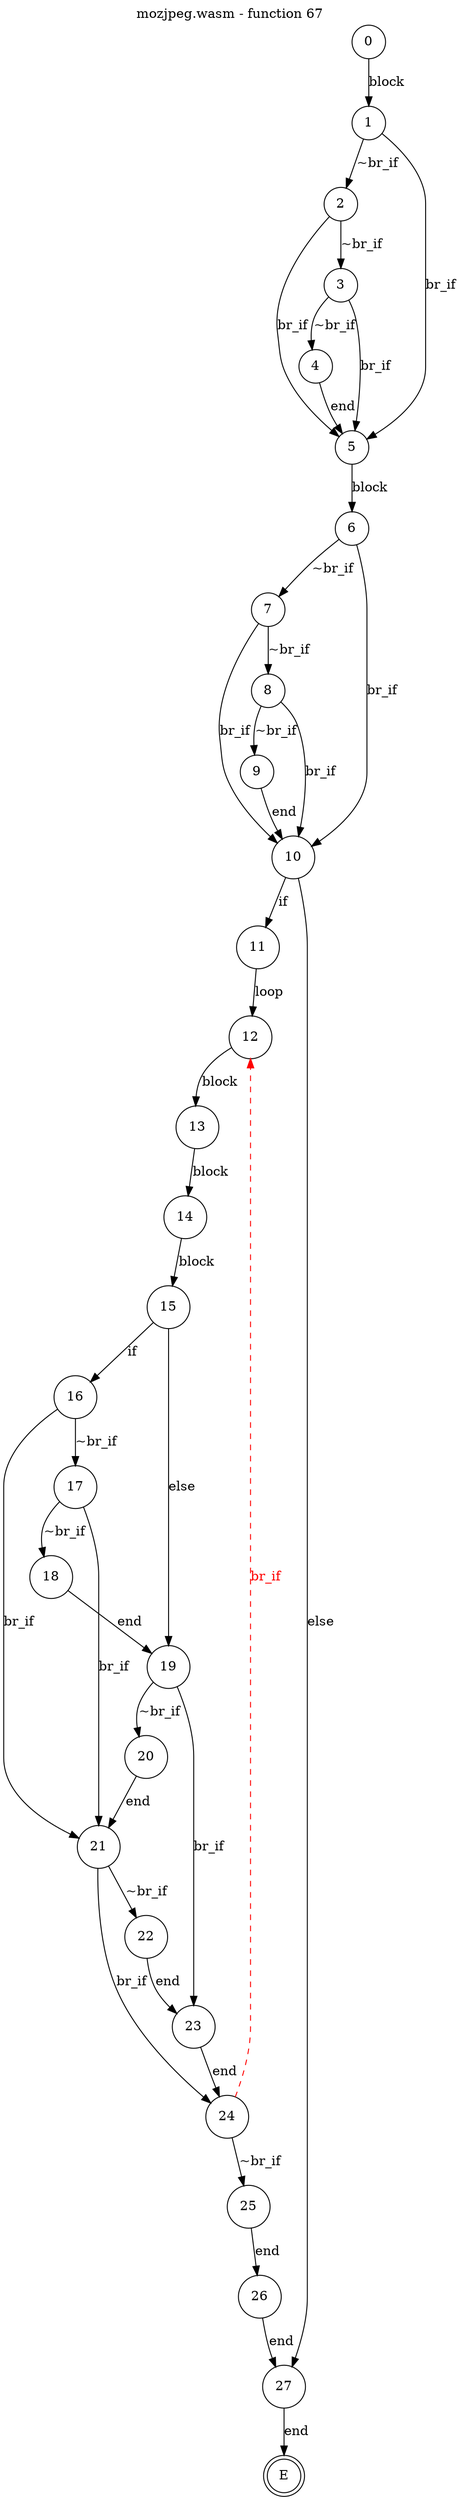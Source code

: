 digraph finite_state_machine {
    label = "mozjpeg.wasm - function 67"
    labelloc =  t
    labelfontsize = 16
    labelfontcolor = black
    labelfontname = "Helvetica"
    node [shape = doublecircle]; E ;
node [shape=circle, fontcolor=black, style="", label="0"]0
node [shape=circle, fontcolor=black, style="", label="1"]1
node [shape=circle, fontcolor=black, style="", label="2"]2
node [shape=circle, fontcolor=black, style="", label="3"]3
node [shape=circle, fontcolor=black, style="", label="4"]4
node [shape=circle, fontcolor=black, style="", label="5"]5
node [shape=circle, fontcolor=black, style="", label="6"]6
node [shape=circle, fontcolor=black, style="", label="7"]7
node [shape=circle, fontcolor=black, style="", label="8"]8
node [shape=circle, fontcolor=black, style="", label="9"]9
node [shape=circle, fontcolor=black, style="", label="10"]10
node [shape=circle, fontcolor=black, style="", label="11"]11
node [shape=circle, fontcolor=black, style="", label="12"]12
node [shape=circle, fontcolor=black, style="", label="13"]13
node [shape=circle, fontcolor=black, style="", label="14"]14
node [shape=circle, fontcolor=black, style="", label="15"]15
node [shape=circle, fontcolor=black, style="", label="16"]16
node [shape=circle, fontcolor=black, style="", label="17"]17
node [shape=circle, fontcolor=black, style="", label="18"]18
node [shape=circle, fontcolor=black, style="", label="19"]19
node [shape=circle, fontcolor=black, style="", label="20"]20
node [shape=circle, fontcolor=black, style="", label="21"]21
node [shape=circle, fontcolor=black, style="", label="22"]22
node [shape=circle, fontcolor=black, style="", label="23"]23
node [shape=circle, fontcolor=black, style="", label="24"]24
node [shape=circle, fontcolor=black, style="", label="25"]25
node [shape=circle, fontcolor=black, style="", label="26"]26
node [shape=circle, fontcolor=black, style="", label="27"]27
node [shape=circle, fontcolor=black, style="", label="E"]E
    0 -> 1[label="block"];
    1 -> 2[label="~br_if"];
    1 -> 5[label="br_if"];
    2 -> 3[label="~br_if"];
    2 -> 5[label="br_if"];
    3 -> 4[label="~br_if"];
    3 -> 5[label="br_if"];
    4 -> 5[label="end"];
    5 -> 6[label="block"];
    6 -> 7[label="~br_if"];
    6 -> 10[label="br_if"];
    7 -> 8[label="~br_if"];
    7 -> 10[label="br_if"];
    8 -> 9[label="~br_if"];
    8 -> 10[label="br_if"];
    9 -> 10[label="end"];
    10 -> 11[label="if"];
    10 -> 27[label="else"];
    11 -> 12[label="loop"];
    12 -> 13[label="block"];
    13 -> 14[label="block"];
    14 -> 15[label="block"];
    15 -> 16[label="if"];
    15 -> 19[label="else"];
    16 -> 17[label="~br_if"];
    16 -> 21[label="br_if"];
    17 -> 18[label="~br_if"];
    17 -> 21[label="br_if"];
    18 -> 19[label="end"];
    19 -> 20[label="~br_if"];
    19 -> 23[label="br_if"];
    20 -> 21[label="end"];
    21 -> 22[label="~br_if"];
    21 -> 24[label="br_if"];
    22 -> 23[label="end"];
    23 -> 24[label="end"];
    24 -> 25[label="~br_if"];
    24 -> 12[style="dashed" color="red" fontcolor="red" label="br_if"];
    25 -> 26[label="end"];
    26 -> 27[label="end"];
    27 -> E[label="end"];
}
